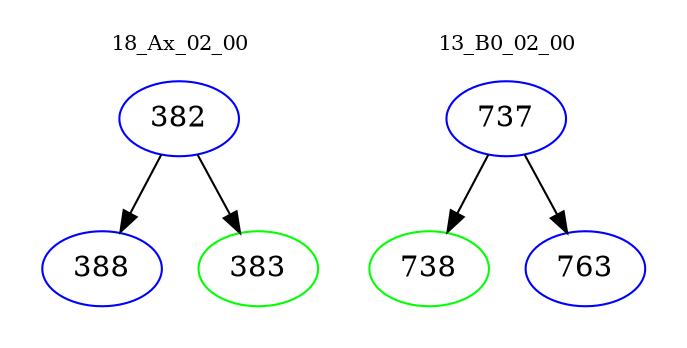 digraph{
subgraph cluster_0 {
color = white
label = "18_Ax_02_00";
fontsize=10;
T0_382 [label="382", color="blue"]
T0_382 -> T0_388 [color="black"]
T0_388 [label="388", color="blue"]
T0_382 -> T0_383 [color="black"]
T0_383 [label="383", color="green"]
}
subgraph cluster_1 {
color = white
label = "13_B0_02_00";
fontsize=10;
T1_737 [label="737", color="blue"]
T1_737 -> T1_738 [color="black"]
T1_738 [label="738", color="green"]
T1_737 -> T1_763 [color="black"]
T1_763 [label="763", color="blue"]
}
}

